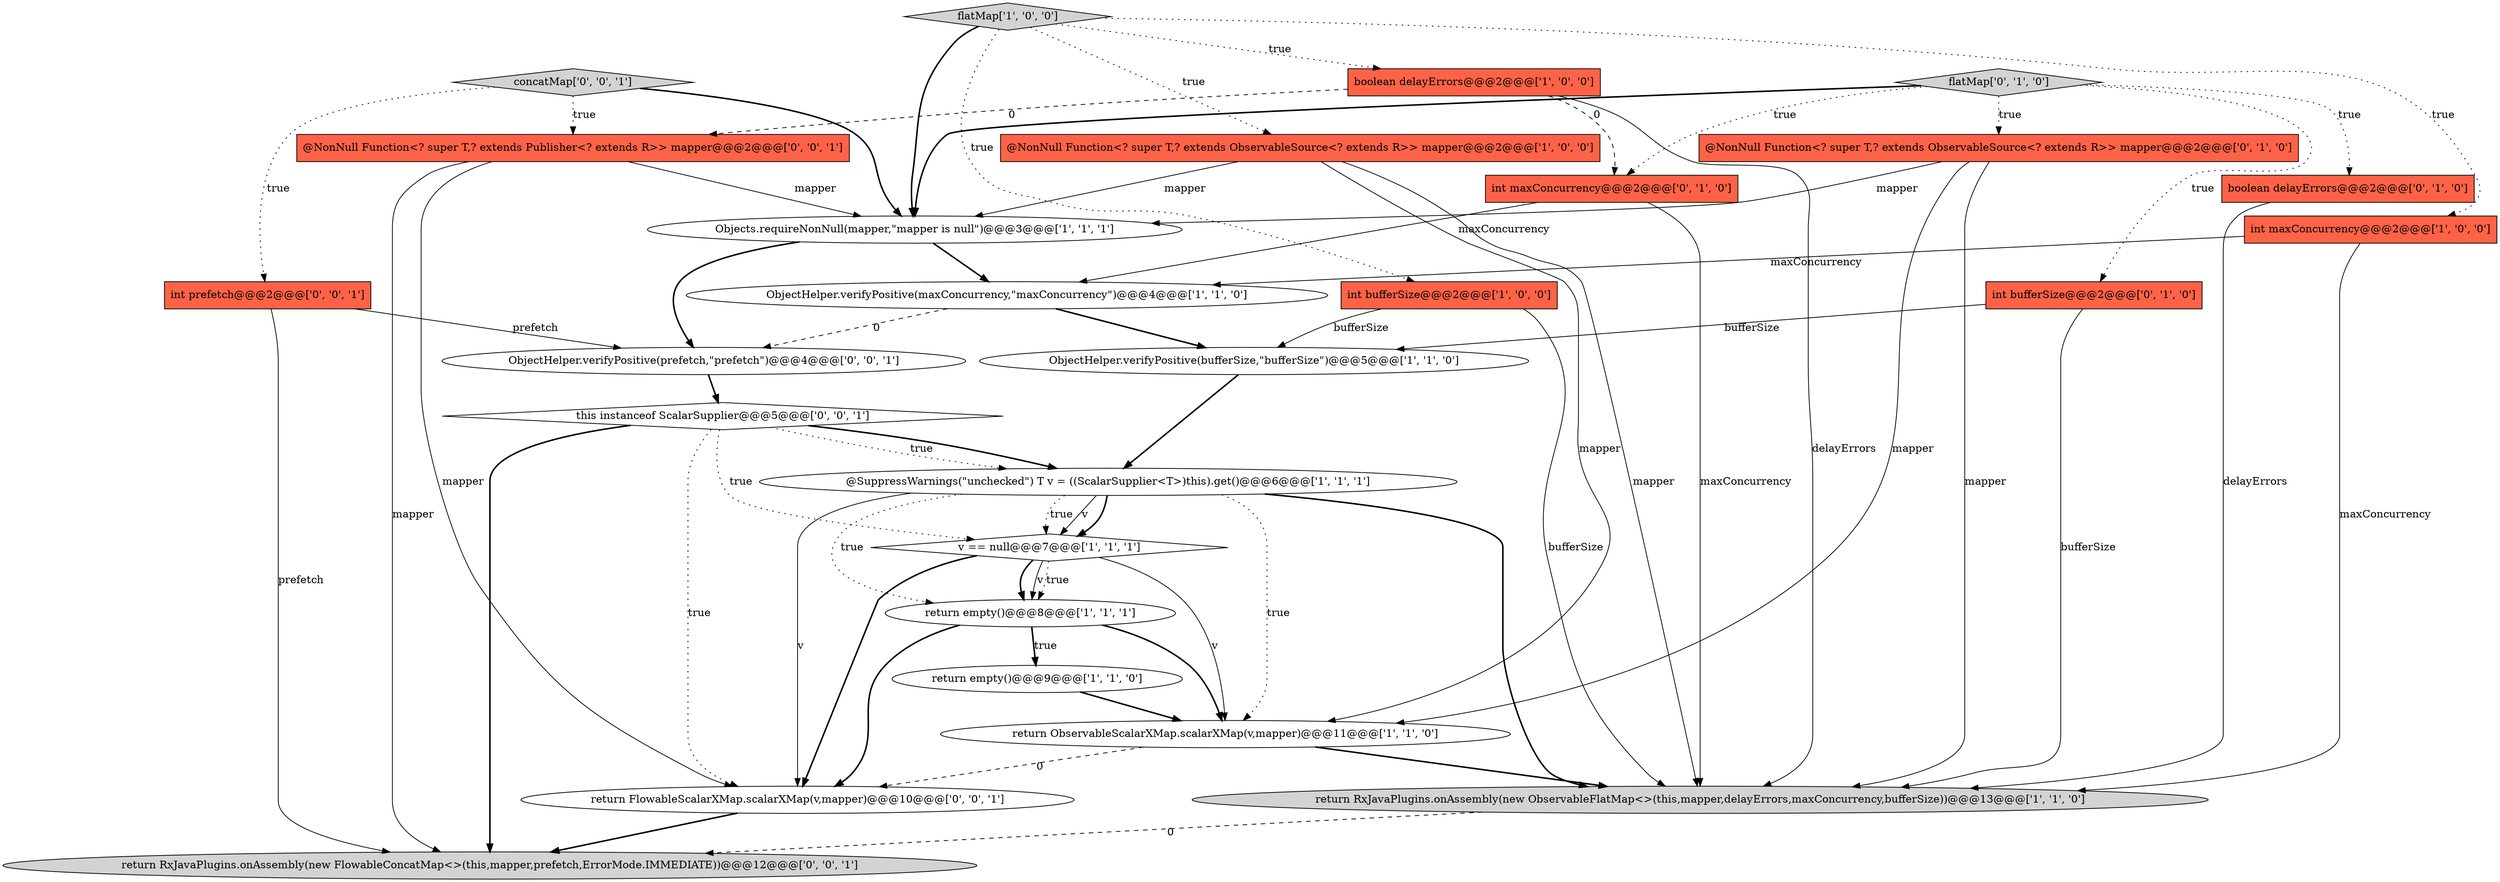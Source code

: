digraph {
22 [style = filled, label = "return FlowableScalarXMap.scalarXMap(v,mapper)@@@10@@@['0', '0', '1']", fillcolor = white, shape = ellipse image = "AAA0AAABBB3BBB"];
10 [style = filled, label = "v == null@@@7@@@['1', '1', '1']", fillcolor = white, shape = diamond image = "AAA0AAABBB1BBB"];
25 [style = filled, label = "@NonNull Function<? super T,? extends Publisher<? extends R>> mapper@@@2@@@['0', '0', '1']", fillcolor = tomato, shape = box image = "AAA0AAABBB3BBB"];
12 [style = filled, label = "return RxJavaPlugins.onAssembly(new ObservableFlatMap<>(this,mapper,delayErrors,maxConcurrency,bufferSize))@@@13@@@['1', '1', '0']", fillcolor = lightgray, shape = ellipse image = "AAA0AAABBB1BBB"];
16 [style = filled, label = "boolean delayErrors@@@2@@@['0', '1', '0']", fillcolor = tomato, shape = box image = "AAA0AAABBB2BBB"];
20 [style = filled, label = "this instanceof ScalarSupplier@@@5@@@['0', '0', '1']", fillcolor = white, shape = diamond image = "AAA0AAABBB3BBB"];
4 [style = filled, label = "return ObservableScalarXMap.scalarXMap(v,mapper)@@@11@@@['1', '1', '0']", fillcolor = white, shape = ellipse image = "AAA0AAABBB1BBB"];
21 [style = filled, label = "int prefetch@@@2@@@['0', '0', '1']", fillcolor = tomato, shape = box image = "AAA0AAABBB3BBB"];
18 [style = filled, label = "int maxConcurrency@@@2@@@['0', '1', '0']", fillcolor = tomato, shape = box image = "AAA1AAABBB2BBB"];
23 [style = filled, label = "ObjectHelper.verifyPositive(prefetch,\"prefetch\")@@@4@@@['0', '0', '1']", fillcolor = white, shape = ellipse image = "AAA0AAABBB3BBB"];
0 [style = filled, label = "int bufferSize@@@2@@@['1', '0', '0']", fillcolor = tomato, shape = box image = "AAA0AAABBB1BBB"];
19 [style = filled, label = "concatMap['0', '0', '1']", fillcolor = lightgray, shape = diamond image = "AAA0AAABBB3BBB"];
7 [style = filled, label = "return empty()@@@8@@@['1', '1', '1']", fillcolor = white, shape = ellipse image = "AAA0AAABBB1BBB"];
5 [style = filled, label = "@NonNull Function<? super T,? extends ObservableSource<? extends R>> mapper@@@2@@@['1', '0', '0']", fillcolor = tomato, shape = box image = "AAA0AAABBB1BBB"];
13 [style = filled, label = "@SuppressWarnings(\"unchecked\") T v = ((ScalarSupplier<T>)this).get()@@@6@@@['1', '1', '1']", fillcolor = white, shape = ellipse image = "AAA0AAABBB1BBB"];
17 [style = filled, label = "flatMap['0', '1', '0']", fillcolor = lightgray, shape = diamond image = "AAA0AAABBB2BBB"];
8 [style = filled, label = "boolean delayErrors@@@2@@@['1', '0', '0']", fillcolor = tomato, shape = box image = "AAA1AAABBB1BBB"];
2 [style = filled, label = "int maxConcurrency@@@2@@@['1', '0', '0']", fillcolor = tomato, shape = box image = "AAA0AAABBB1BBB"];
15 [style = filled, label = "int bufferSize@@@2@@@['0', '1', '0']", fillcolor = tomato, shape = box image = "AAA0AAABBB2BBB"];
11 [style = filled, label = "ObjectHelper.verifyPositive(maxConcurrency,\"maxConcurrency\")@@@4@@@['1', '1', '0']", fillcolor = white, shape = ellipse image = "AAA0AAABBB1BBB"];
24 [style = filled, label = "return RxJavaPlugins.onAssembly(new FlowableConcatMap<>(this,mapper,prefetch,ErrorMode.IMMEDIATE))@@@12@@@['0', '0', '1']", fillcolor = lightgray, shape = ellipse image = "AAA0AAABBB3BBB"];
1 [style = filled, label = "Objects.requireNonNull(mapper,\"mapper is null\")@@@3@@@['1', '1', '1']", fillcolor = white, shape = ellipse image = "AAA0AAABBB1BBB"];
14 [style = filled, label = "@NonNull Function<? super T,? extends ObservableSource<? extends R>> mapper@@@2@@@['0', '1', '0']", fillcolor = tomato, shape = box image = "AAA0AAABBB2BBB"];
6 [style = filled, label = "return empty()@@@9@@@['1', '1', '0']", fillcolor = white, shape = ellipse image = "AAA0AAABBB1BBB"];
9 [style = filled, label = "flatMap['1', '0', '0']", fillcolor = lightgray, shape = diamond image = "AAA0AAABBB1BBB"];
3 [style = filled, label = "ObjectHelper.verifyPositive(bufferSize,\"bufferSize\")@@@5@@@['1', '1', '0']", fillcolor = white, shape = ellipse image = "AAA0AAABBB1BBB"];
10->22 [style = bold, label=""];
0->12 [style = solid, label="bufferSize"];
2->12 [style = solid, label="maxConcurrency"];
13->10 [style = bold, label=""];
7->6 [style = dotted, label="true"];
18->11 [style = solid, label="maxConcurrency"];
15->12 [style = solid, label="bufferSize"];
2->11 [style = solid, label="maxConcurrency"];
23->20 [style = bold, label=""];
20->13 [style = bold, label=""];
9->0 [style = dotted, label="true"];
19->25 [style = dotted, label="true"];
17->1 [style = bold, label=""];
17->18 [style = dotted, label="true"];
25->1 [style = solid, label="mapper"];
25->24 [style = solid, label="mapper"];
14->4 [style = solid, label="mapper"];
17->14 [style = dotted, label="true"];
11->23 [style = dashed, label="0"];
8->12 [style = solid, label="delayErrors"];
15->3 [style = solid, label="bufferSize"];
19->21 [style = dotted, label="true"];
13->7 [style = dotted, label="true"];
7->4 [style = bold, label=""];
4->22 [style = dashed, label="0"];
13->10 [style = dotted, label="true"];
10->7 [style = bold, label=""];
1->23 [style = bold, label=""];
21->24 [style = solid, label="prefetch"];
1->11 [style = bold, label=""];
14->1 [style = solid, label="mapper"];
9->8 [style = dotted, label="true"];
17->16 [style = dotted, label="true"];
25->22 [style = solid, label="mapper"];
6->4 [style = bold, label=""];
7->22 [style = bold, label=""];
19->1 [style = bold, label=""];
13->12 [style = bold, label=""];
17->15 [style = dotted, label="true"];
0->3 [style = solid, label="bufferSize"];
11->3 [style = bold, label=""];
21->23 [style = solid, label="prefetch"];
9->2 [style = dotted, label="true"];
12->24 [style = dashed, label="0"];
20->10 [style = dotted, label="true"];
7->6 [style = bold, label=""];
10->7 [style = solid, label="v"];
18->12 [style = solid, label="maxConcurrency"];
3->13 [style = bold, label=""];
13->22 [style = solid, label="v"];
4->12 [style = bold, label=""];
10->7 [style = dotted, label="true"];
8->18 [style = dashed, label="0"];
10->4 [style = solid, label="v"];
20->13 [style = dotted, label="true"];
8->25 [style = dashed, label="0"];
20->22 [style = dotted, label="true"];
22->24 [style = bold, label=""];
5->12 [style = solid, label="mapper"];
13->10 [style = solid, label="v"];
9->1 [style = bold, label=""];
20->24 [style = bold, label=""];
14->12 [style = solid, label="mapper"];
16->12 [style = solid, label="delayErrors"];
5->1 [style = solid, label="mapper"];
13->4 [style = dotted, label="true"];
5->4 [style = solid, label="mapper"];
9->5 [style = dotted, label="true"];
}
